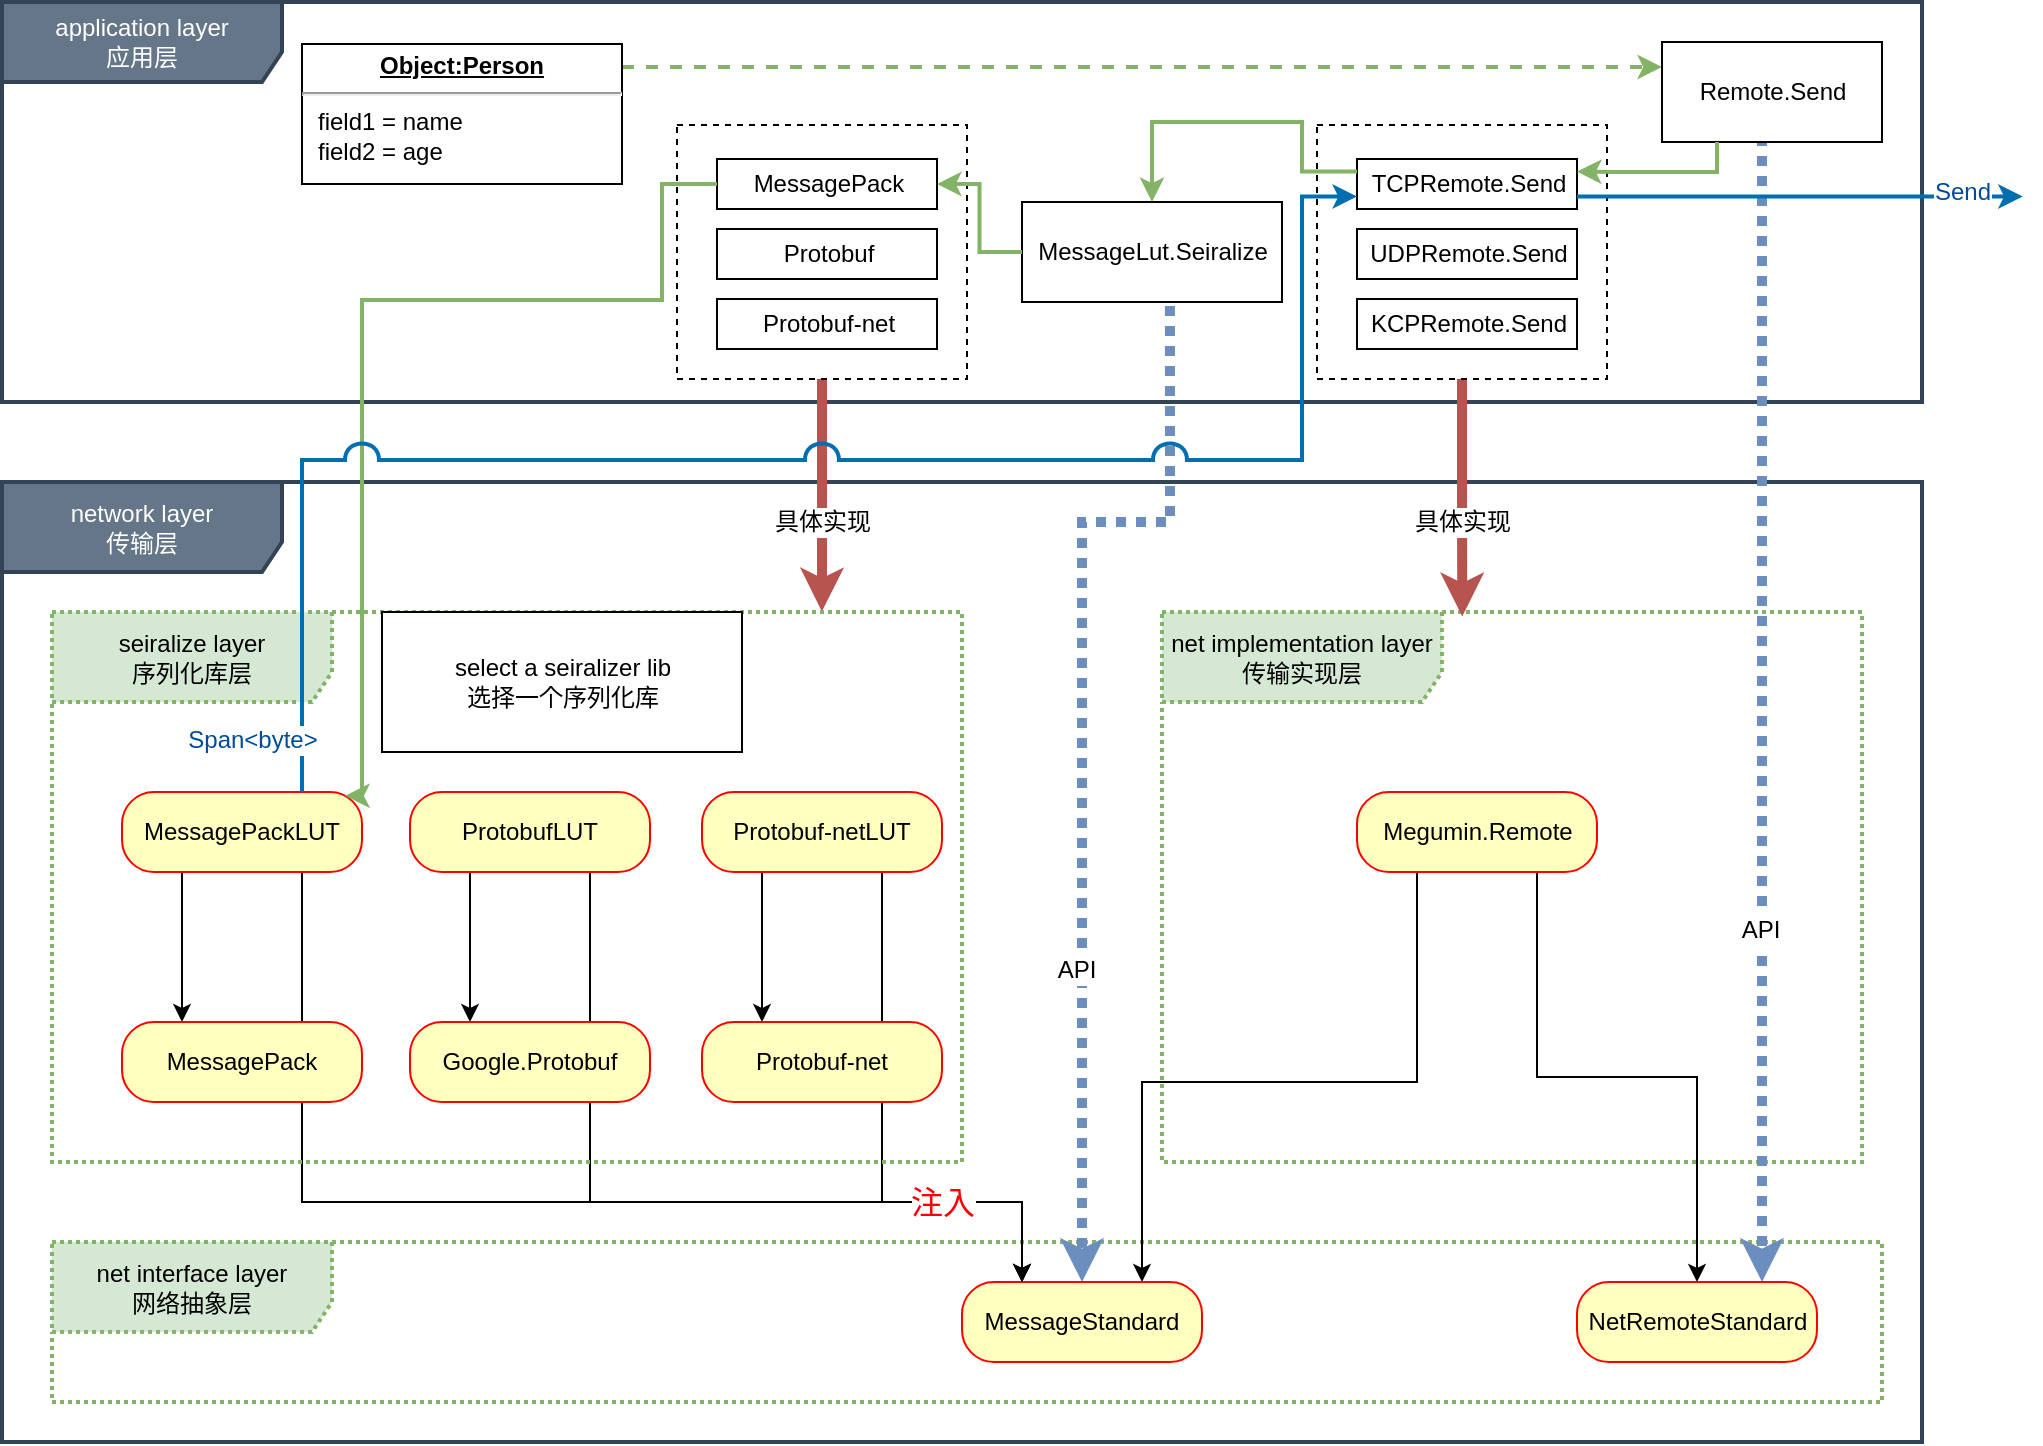 <mxfile version="13.7.3" type="device"><diagram name="Page-1" id="58cdce13-f638-feb5-8d6f-7d28b1aa9fa0"><mxGraphModel dx="1673" dy="840" grid="1" gridSize="10" guides="1" tooltips="1" connect="1" arrows="1" fold="1" page="1" pageScale="1" pageWidth="1100" pageHeight="850" background="#ffffff" math="0" shadow="0"><root><mxCell id="0"/><mxCell id="1" parent="0"/><mxCell id="20" value="network layer&lt;br&gt;传输层" style="shape=umlFrame;whiteSpace=wrap;html=1;width=140;height=45;fillColor=#647687;strokeColor=#314354;fontColor=#ffffff;strokeWidth=2;" parent="1" vertex="1"><mxGeometry x="80" y="280" width="960" height="480" as="geometry"/></mxCell><mxCell id="Yj0L8lBHKAYGmaURv_ew-73" value="net interface layer&lt;br&gt;网络抽象层&lt;br&gt;" style="shape=umlFrame;whiteSpace=wrap;html=1;width=140;height=45;dashed=1;strokeColor=#82b366;fillColor=#d5e8d4;strokeWidth=2;dashPattern=1 1;" parent="1" vertex="1"><mxGeometry x="105" y="660" width="915" height="80" as="geometry"/></mxCell><mxCell id="Yj0L8lBHKAYGmaURv_ew-77" value="net implementation layer&lt;br&gt;传输实现层" style="shape=umlFrame;whiteSpace=wrap;html=1;width=140;height=45;dashed=1;strokeColor=#82b366;fillColor=#d5e8d4;strokeWidth=2;dashPattern=1 1;" parent="1" vertex="1"><mxGeometry x="660" y="345" width="350" height="275" as="geometry"/></mxCell><mxCell id="19" value="application layer&lt;br&gt;应用层&lt;br&gt;" style="shape=umlFrame;whiteSpace=wrap;html=1;width=140;height=40;fillColor=#647687;strokeColor=#314354;fontColor=#ffffff;strokeWidth=2;" parent="1" vertex="1"><mxGeometry x="80" y="40" width="960" height="200" as="geometry"/></mxCell><mxCell id="42" style="edgeStyle=orthogonalEdgeStyle;rounded=0;jumpStyle=arc;jumpSize=15;html=1;shadow=0;jettySize=auto;orthogonalLoop=1;strokeWidth=5;dashed=1;dashPattern=1 1;strokeColor=#6c8ebf;fillColor=#dae8fc;" parent="1" target="2" edge="1"><mxGeometry relative="1" as="geometry"><Array as="points"><mxPoint x="960" y="87"/></Array><mxPoint x="960" y="87" as="sourcePoint"/></mxGeometry></mxCell><mxCell id="47" value="API" style="text;html=1;resizable=0;points=[];align=center;verticalAlign=middle;labelBackgroundColor=#ffffff;" parent="42" vertex="1" connectable="0"><mxGeometry x="0.406" y="-1" relative="1" as="geometry"><mxPoint as="offset"/></mxGeometry></mxCell><mxCell id="2" value="NetRemoteStandard" style="rounded=1;whiteSpace=wrap;html=1;arcSize=40;fontColor=#000000;fillColor=#ffffc0;strokeColor=#ff0000;" parent="1" vertex="1"><mxGeometry x="867.5" y="680" width="120" height="40" as="geometry"/></mxCell><mxCell id="71" style="edgeStyle=orthogonalEdgeStyle;rounded=0;html=1;jettySize=auto;orthogonalLoop=1;strokeColor=#b85450;strokeWidth=5;fillColor=#f8cecc;exitX=0.5;exitY=1;exitDx=0;exitDy=0;entryX=0.429;entryY=0.008;entryDx=0;entryDy=0;entryPerimeter=0;" parent="1" source="LpcbZSzhfcztyRUosMWK-76" target="Yj0L8lBHKAYGmaURv_ew-77" edge="1"><mxGeometry relative="1" as="geometry"><mxPoint x="810" y="240" as="sourcePoint"/><mxPoint x="810" y="330" as="targetPoint"/><Array as="points"/></mxGeometry></mxCell><mxCell id="72" value="具体实现" style="text;html=1;resizable=0;points=[];align=center;verticalAlign=middle;labelBackgroundColor=#ffffff;" parent="71" vertex="1" connectable="0"><mxGeometry x="-0.352" y="-2" relative="1" as="geometry"><mxPoint x="2" y="33" as="offset"/></mxGeometry></mxCell><mxCell id="Yj0L8lBHKAYGmaURv_ew-82" style="edgeStyle=orthogonalEdgeStyle;rounded=0;html=1;exitX=0.75;exitY=1;exitDx=0;exitDy=0;entryX=0.5;entryY=0;entryDx=0;entryDy=0;jettySize=auto;orthogonalLoop=1;" parent="1" source="4" target="2" edge="1"><mxGeometry relative="1" as="geometry"/></mxCell><mxCell id="yL-3vqy_kVXtS4JrEuSm-72" style="edgeStyle=orthogonalEdgeStyle;rounded=0;orthogonalLoop=1;jettySize=auto;html=1;entryX=0.75;entryY=0;entryDx=0;entryDy=0;exitX=0.25;exitY=1;exitDx=0;exitDy=0;" edge="1" parent="1" source="4" target="7"><mxGeometry relative="1" as="geometry"><Array as="points"><mxPoint x="788" y="580"/><mxPoint x="650" y="580"/></Array></mxGeometry></mxCell><mxCell id="4" value="Megumin.Remote" style="rounded=1;whiteSpace=wrap;html=1;arcSize=40;fontColor=#000000;fillColor=#ffffc0;strokeColor=#ff0000;" parent="1" vertex="1"><mxGeometry x="757.5" y="435" width="120" height="40" as="geometry"/></mxCell><mxCell id="41" style="edgeStyle=orthogonalEdgeStyle;rounded=0;jumpStyle=arc;jumpSize=15;html=1;shadow=0;jettySize=auto;orthogonalLoop=1;strokeWidth=5;fillColor=#dae8fc;strokeColor=#6c8ebf;dashed=1;dashPattern=1 1;exitX=0.569;exitY=1.04;exitDx=0;exitDy=0;exitPerimeter=0;entryX=0.5;entryY=0;entryDx=0;entryDy=0;" parent="1" source="61" target="7" edge="1"><mxGeometry relative="1" as="geometry"><Array as="points"><mxPoint x="664" y="300"/><mxPoint x="620" y="300"/></Array></mxGeometry></mxCell><mxCell id="46" value="API" style="text;html=1;resizable=0;points=[];align=center;verticalAlign=middle;labelBackgroundColor=#ffffff;" parent="41" vertex="1" connectable="0"><mxGeometry x="0.411" y="-3" relative="1" as="geometry"><mxPoint as="offset"/></mxGeometry></mxCell><mxCell id="7" value="MessageStandard" style="rounded=1;whiteSpace=wrap;html=1;arcSize=40;fontColor=#000000;fillColor=#ffffc0;strokeColor=#ff0000;" parent="1" vertex="1"><mxGeometry x="560" y="680" width="120" height="40" as="geometry"/></mxCell><mxCell id="Yj0L8lBHKAYGmaURv_ew-83" style="edgeStyle=orthogonalEdgeStyle;rounded=0;html=1;exitX=0.25;exitY=1;exitDx=0;exitDy=0;entryX=0.25;entryY=0;entryDx=0;entryDy=0;jettySize=auto;orthogonalLoop=1;" parent="1" source="11" target="26" edge="1"><mxGeometry relative="1" as="geometry"/></mxCell><mxCell id="Yj0L8lBHKAYGmaURv_ew-86" style="edgeStyle=orthogonalEdgeStyle;rounded=0;html=1;exitX=0.75;exitY=1;exitDx=0;exitDy=0;entryX=0.25;entryY=0;entryDx=0;entryDy=0;jettySize=auto;orthogonalLoop=1;" parent="1" source="11" target="7" edge="1"><mxGeometry relative="1" as="geometry"><Array as="points"><mxPoint x="230" y="640"/><mxPoint x="590" y="640"/></Array></mxGeometry></mxCell><mxCell id="11" value="MessagePackLUT" style="rounded=1;whiteSpace=wrap;html=1;arcSize=40;fontColor=#000000;fillColor=#ffffc0;strokeColor=#ff0000;" parent="1" vertex="1"><mxGeometry x="140" y="435" width="120" height="40" as="geometry"/></mxCell><mxCell id="Yj0L8lBHKAYGmaURv_ew-85" style="edgeStyle=orthogonalEdgeStyle;rounded=0;html=1;exitX=0.25;exitY=1;exitDx=0;exitDy=0;entryX=0.25;entryY=0;entryDx=0;entryDy=0;jettySize=auto;orthogonalLoop=1;" parent="1" source="12" target="30" edge="1"><mxGeometry relative="1" as="geometry"/></mxCell><mxCell id="Yj0L8lBHKAYGmaURv_ew-88" style="edgeStyle=orthogonalEdgeStyle;rounded=0;html=1;exitX=0.75;exitY=1;exitDx=0;exitDy=0;jettySize=auto;orthogonalLoop=1;entryX=0.25;entryY=0;entryDx=0;entryDy=0;" parent="1" source="12" target="7" edge="1"><mxGeometry relative="1" as="geometry"><mxPoint x="540" y="680" as="targetPoint"/><Array as="points"><mxPoint x="520" y="640"/><mxPoint x="590" y="640"/></Array></mxGeometry></mxCell><mxCell id="12" value="Protobuf-netLUT" style="rounded=1;whiteSpace=wrap;html=1;arcSize=40;fontColor=#000000;fillColor=#ffffc0;strokeColor=#ff0000;" parent="1" vertex="1"><mxGeometry x="430" y="435" width="120" height="40" as="geometry"/></mxCell><mxCell id="Yj0L8lBHKAYGmaURv_ew-84" style="edgeStyle=orthogonalEdgeStyle;rounded=0;html=1;exitX=0.25;exitY=1;exitDx=0;exitDy=0;entryX=0.25;entryY=0;entryDx=0;entryDy=0;jettySize=auto;orthogonalLoop=1;" parent="1" source="13" target="28" edge="1"><mxGeometry relative="1" as="geometry"/></mxCell><mxCell id="Yj0L8lBHKAYGmaURv_ew-87" style="edgeStyle=orthogonalEdgeStyle;rounded=0;html=1;exitX=0.75;exitY=1;exitDx=0;exitDy=0;jettySize=auto;orthogonalLoop=1;entryX=0.25;entryY=0;entryDx=0;entryDy=0;" parent="1" source="13" target="7" edge="1"><mxGeometry relative="1" as="geometry"><mxPoint x="540" y="680" as="targetPoint"/><Array as="points"><mxPoint x="374" y="640"/><mxPoint x="590" y="640"/></Array></mxGeometry></mxCell><mxCell id="yL-3vqy_kVXtS4JrEuSm-73" value="注入" style="edgeLabel;html=1;align=center;verticalAlign=middle;resizable=0;points=[];fontSize=16;fontColor=#FF0000;" vertex="1" connectable="0" parent="Yj0L8lBHKAYGmaURv_ew-87"><mxGeometry x="0.634" relative="1" as="geometry"><mxPoint x="-3" as="offset"/></mxGeometry></mxCell><mxCell id="13" value="ProtobufLUT" style="rounded=1;whiteSpace=wrap;html=1;arcSize=40;fontColor=#000000;fillColor=#ffffc0;strokeColor=#ff0000;" parent="1" vertex="1"><mxGeometry x="284" y="435" width="120" height="40" as="geometry"/></mxCell><mxCell id="37" style="edgeStyle=orthogonalEdgeStyle;rounded=0;html=1;jettySize=auto;orthogonalLoop=1;strokeWidth=5;fillColor=#f8cecc;strokeColor=#b85450;exitX=0.5;exitY=1;exitDx=0;exitDy=0;entryX=0.846;entryY=-0.001;entryDx=0;entryDy=0;entryPerimeter=0;" parent="1" source="LpcbZSzhfcztyRUosMWK-80" target="25" edge="1"><mxGeometry relative="1" as="geometry"><Array as="points"><mxPoint x="490" y="320"/><mxPoint x="490" y="320"/></Array><mxPoint x="343" y="215" as="sourcePoint"/><mxPoint x="540" y="320" as="targetPoint"/></mxGeometry></mxCell><mxCell id="45" value="具体实现" style="text;html=1;resizable=0;points=[];align=center;verticalAlign=middle;labelBackgroundColor=#ffffff;" parent="37" vertex="1" connectable="0"><mxGeometry x="-0.298" y="-2" relative="1" as="geometry"><mxPoint x="2" y="30.5" as="offset"/></mxGeometry></mxCell><mxCell id="25" value="seiralize layer&lt;br&gt;序列化库层&lt;br&gt;" style="shape=umlFrame;whiteSpace=wrap;html=1;width=140;height=45;dashed=1;fillColor=#d5e8d4;strokeColor=#82b366;strokeWidth=2;dashPattern=1 1;" parent="1" vertex="1"><mxGeometry x="105" y="345" width="455" height="275" as="geometry"/></mxCell><mxCell id="26" value="MessagePack" style="rounded=1;whiteSpace=wrap;html=1;arcSize=40;fontColor=#000000;fillColor=#ffffc0;strokeColor=#ff0000;" parent="1" vertex="1"><mxGeometry x="140" y="550" width="120" height="40" as="geometry"/></mxCell><mxCell id="32" value="select a seiralizer lib&lt;br&gt;选择一个序列化库&lt;br&gt;" style="html=1;" parent="1" vertex="1"><mxGeometry x="270" y="345" width="180" height="70" as="geometry"/></mxCell><mxCell id="56" style="edgeStyle=orthogonalEdgeStyle;rounded=0;jumpStyle=arc;jumpSize=15;html=1;shadow=0;jettySize=auto;orthogonalLoop=1;strokeWidth=2;fillColor=#d5e8d4;strokeColor=#82b366;dashed=1;entryX=0;entryY=0.25;entryDx=0;entryDy=0;" parent="1" source="53" target="54" edge="1"><mxGeometry relative="1" as="geometry"><Array as="points"><mxPoint x="580" y="73"/></Array><mxPoint x="880" y="72" as="targetPoint"/></mxGeometry></mxCell><mxCell id="53" value="&lt;p style=&quot;margin: 0px ; margin-top: 4px ; text-align: center ; text-decoration: underline&quot;&gt;&lt;b&gt;Object:Person&lt;/b&gt;&lt;/p&gt;&lt;hr&gt;&lt;p style=&quot;margin: 0px ; margin-left: 8px&quot;&gt;field1 = name&lt;br&gt;field2 = age&lt;br&gt;&lt;/p&gt;" style="verticalAlign=top;align=left;overflow=fill;fontSize=12;fontFamily=Helvetica;html=1;" parent="1" vertex="1"><mxGeometry x="230" y="61" width="160" height="70" as="geometry"/></mxCell><mxCell id="54" value="Remote.Send&lt;br&gt;" style="html=1;" parent="1" vertex="1"><mxGeometry x="910" y="60" width="110" height="50" as="geometry"/></mxCell><mxCell id="61" value="MessageLut.Seiralize" style="html=1;" parent="1" vertex="1"><mxGeometry x="590" y="140" width="130" height="50" as="geometry"/></mxCell><mxCell id="LpcbZSzhfcztyRUosMWK-77" value="" style="group" parent="1" vertex="1" connectable="0"><mxGeometry x="737.5" y="101.5" width="145" height="127" as="geometry"/></mxCell><mxCell id="LpcbZSzhfcztyRUosMWK-76" value="" style="rounded=0;whiteSpace=wrap;html=1;dashed=1;" parent="LpcbZSzhfcztyRUosMWK-77" vertex="1"><mxGeometry width="145" height="127" as="geometry"/></mxCell><mxCell id="59" value="TCPRemote.Send&lt;br&gt;" style="html=1;" parent="LpcbZSzhfcztyRUosMWK-77" vertex="1"><mxGeometry x="20" y="17" width="110" height="25" as="geometry"/></mxCell><mxCell id="LpcbZSzhfcztyRUosMWK-73" value="UDPRemote.Send&lt;br&gt;" style="html=1;" parent="LpcbZSzhfcztyRUosMWK-77" vertex="1"><mxGeometry x="20" y="52" width="110" height="25" as="geometry"/></mxCell><mxCell id="LpcbZSzhfcztyRUosMWK-74" value="KCPRemote.Send&lt;br&gt;" style="html=1;" parent="LpcbZSzhfcztyRUosMWK-77" vertex="1"><mxGeometry x="20" y="87" width="110" height="25" as="geometry"/></mxCell><mxCell id="LpcbZSzhfcztyRUosMWK-79" value="" style="group" parent="1" vertex="1" connectable="0"><mxGeometry x="417.5" y="101.5" width="145" height="127" as="geometry"/></mxCell><mxCell id="LpcbZSzhfcztyRUosMWK-80" value="" style="rounded=0;whiteSpace=wrap;html=1;dashed=1;" parent="LpcbZSzhfcztyRUosMWK-79" vertex="1"><mxGeometry width="145" height="127" as="geometry"/></mxCell><mxCell id="LpcbZSzhfcztyRUosMWK-81" value="MessagePack" style="html=1;" parent="LpcbZSzhfcztyRUosMWK-79" vertex="1"><mxGeometry x="20" y="17" width="110" height="25" as="geometry"/></mxCell><mxCell id="LpcbZSzhfcztyRUosMWK-82" value="Protobuf&lt;br&gt;" style="html=1;" parent="LpcbZSzhfcztyRUosMWK-79" vertex="1"><mxGeometry x="20" y="52" width="110" height="25" as="geometry"/></mxCell><mxCell id="LpcbZSzhfcztyRUosMWK-83" value="Protobuf-net&lt;br&gt;" style="html=1;" parent="LpcbZSzhfcztyRUosMWK-79" vertex="1"><mxGeometry x="20" y="87" width="110" height="25" as="geometry"/></mxCell><mxCell id="LpcbZSzhfcztyRUosMWK-84" style="edgeStyle=orthogonalEdgeStyle;rounded=0;html=1;exitX=0;exitY=0.5;exitDx=0;exitDy=0;endArrow=classic;jettySize=auto;orthogonalLoop=1;strokeColor=#82b366;shadow=0;strokeWidth=2;fillColor=#d5e8d4;" parent="1" source="61" target="LpcbZSzhfcztyRUosMWK-81" edge="1"><mxGeometry relative="1" as="geometry"/></mxCell><mxCell id="LpcbZSzhfcztyRUosMWK-86" style="edgeStyle=orthogonalEdgeStyle;rounded=0;html=1;exitX=0;exitY=0.5;exitDx=0;exitDy=0;endArrow=classic;jettySize=auto;orthogonalLoop=1;strokeColor=#82b366;shadow=0;strokeWidth=2;fillColor=#d5e8d4;entryX=0.93;entryY=0.048;entryDx=0;entryDy=0;entryPerimeter=0;" parent="1" source="LpcbZSzhfcztyRUosMWK-81" target="11" edge="1"><mxGeometry relative="1" as="geometry"><mxPoint x="280" y="430" as="targetPoint"/><Array as="points"><mxPoint x="410" y="131"/><mxPoint x="410" y="189"/><mxPoint x="260" y="189"/><mxPoint x="260" y="437"/></Array></mxGeometry></mxCell><mxCell id="LpcbZSzhfcztyRUosMWK-78" style="edgeStyle=orthogonalEdgeStyle;rounded=0;html=1;exitX=0.25;exitY=1;exitDx=0;exitDy=0;endArrow=classic;jettySize=auto;orthogonalLoop=1;strokeColor=#82b366;shadow=0;strokeWidth=2;fillColor=#d5e8d4;entryX=1;entryY=0.25;entryDx=0;entryDy=0;" parent="1" source="54" target="59" edge="1"><mxGeometry relative="1" as="geometry"><Array as="points"><mxPoint x="937" y="125"/><mxPoint x="889" y="125"/></Array></mxGeometry></mxCell><mxCell id="vPkLRx03v5zsA_5CtVBh-73" style="edgeStyle=orthogonalEdgeStyle;rounded=0;html=1;exitX=0;exitY=0.25;exitDx=0;exitDy=0;entryX=0.5;entryY=0;entryDx=0;entryDy=0;jettySize=auto;orthogonalLoop=1;shadow=0;strokeColor=#82b366;strokeWidth=2;fillColor=#d5e8d4;" parent="1" source="59" target="61" edge="1"><mxGeometry relative="1" as="geometry"><Array as="points"><mxPoint x="730" y="125"/><mxPoint x="730" y="100"/><mxPoint x="655" y="100"/></Array></mxGeometry></mxCell><mxCell id="58" style="edgeStyle=orthogonalEdgeStyle;rounded=0;jumpStyle=arc;jumpSize=15;html=1;entryX=0;entryY=0.75;shadow=0;jettySize=auto;orthogonalLoop=1;strokeWidth=2;fillColor=#1ba1e2;strokeColor=#006EAF;exitX=0.75;exitY=0;exitDx=0;exitDy=0;entryDx=0;entryDy=0;" parent="1" source="11" target="59" edge="1"><mxGeometry relative="1" as="geometry"><Array as="points"><mxPoint x="230" y="269"/><mxPoint x="730" y="269"/><mxPoint x="730" y="137"/></Array></mxGeometry></mxCell><mxCell id="vPkLRx03v5zsA_5CtVBh-74" value="Span&amp;lt;byte&amp;gt;" style="text;html=1;resizable=0;points=[];align=center;verticalAlign=middle;labelBackgroundColor=#ffffff;direction=south;rotation=0;fontColor=#004C99;" parent="58" vertex="1" connectable="0"><mxGeometry x="0.105" y="2" relative="1" as="geometry"><mxPoint x="-315.5" y="142" as="offset"/></mxGeometry></mxCell><mxCell id="vPkLRx03v5zsA_5CtVBh-75" style="edgeStyle=orthogonalEdgeStyle;rounded=0;html=1;exitX=1;exitY=0.75;exitDx=0;exitDy=0;jettySize=auto;orthogonalLoop=1;fontColor=#000000;shadow=0;strokeColor=#006EAF;strokeWidth=2;fillColor=#1ba1e2;" parent="1" source="59" edge="1"><mxGeometry relative="1" as="geometry"><mxPoint x="1090.388" y="137.233" as="targetPoint"/></mxGeometry></mxCell><mxCell id="vPkLRx03v5zsA_5CtVBh-76" value="Send" style="text;html=1;resizable=0;points=[];align=center;verticalAlign=middle;labelBackgroundColor=#ffffff;fontColor=#004C99;" parent="vPkLRx03v5zsA_5CtVBh-75" vertex="1" connectable="0"><mxGeometry x="0.702" y="-1" relative="1" as="geometry"><mxPoint x="3" y="-3.5" as="offset"/></mxGeometry></mxCell><mxCell id="30" value="Protobuf-net" style="rounded=1;whiteSpace=wrap;html=1;arcSize=40;fontColor=#000000;fillColor=#ffffc0;strokeColor=#ff0000;" parent="1" vertex="1"><mxGeometry x="430" y="550" width="120" height="40" as="geometry"/></mxCell><mxCell id="28" value="Google.Protobuf" style="rounded=1;whiteSpace=wrap;html=1;arcSize=40;fontColor=#000000;fillColor=#ffffc0;strokeColor=#ff0000;" parent="1" vertex="1"><mxGeometry x="284" y="550" width="120" height="40" as="geometry"/></mxCell></root></mxGraphModel></diagram></mxfile>